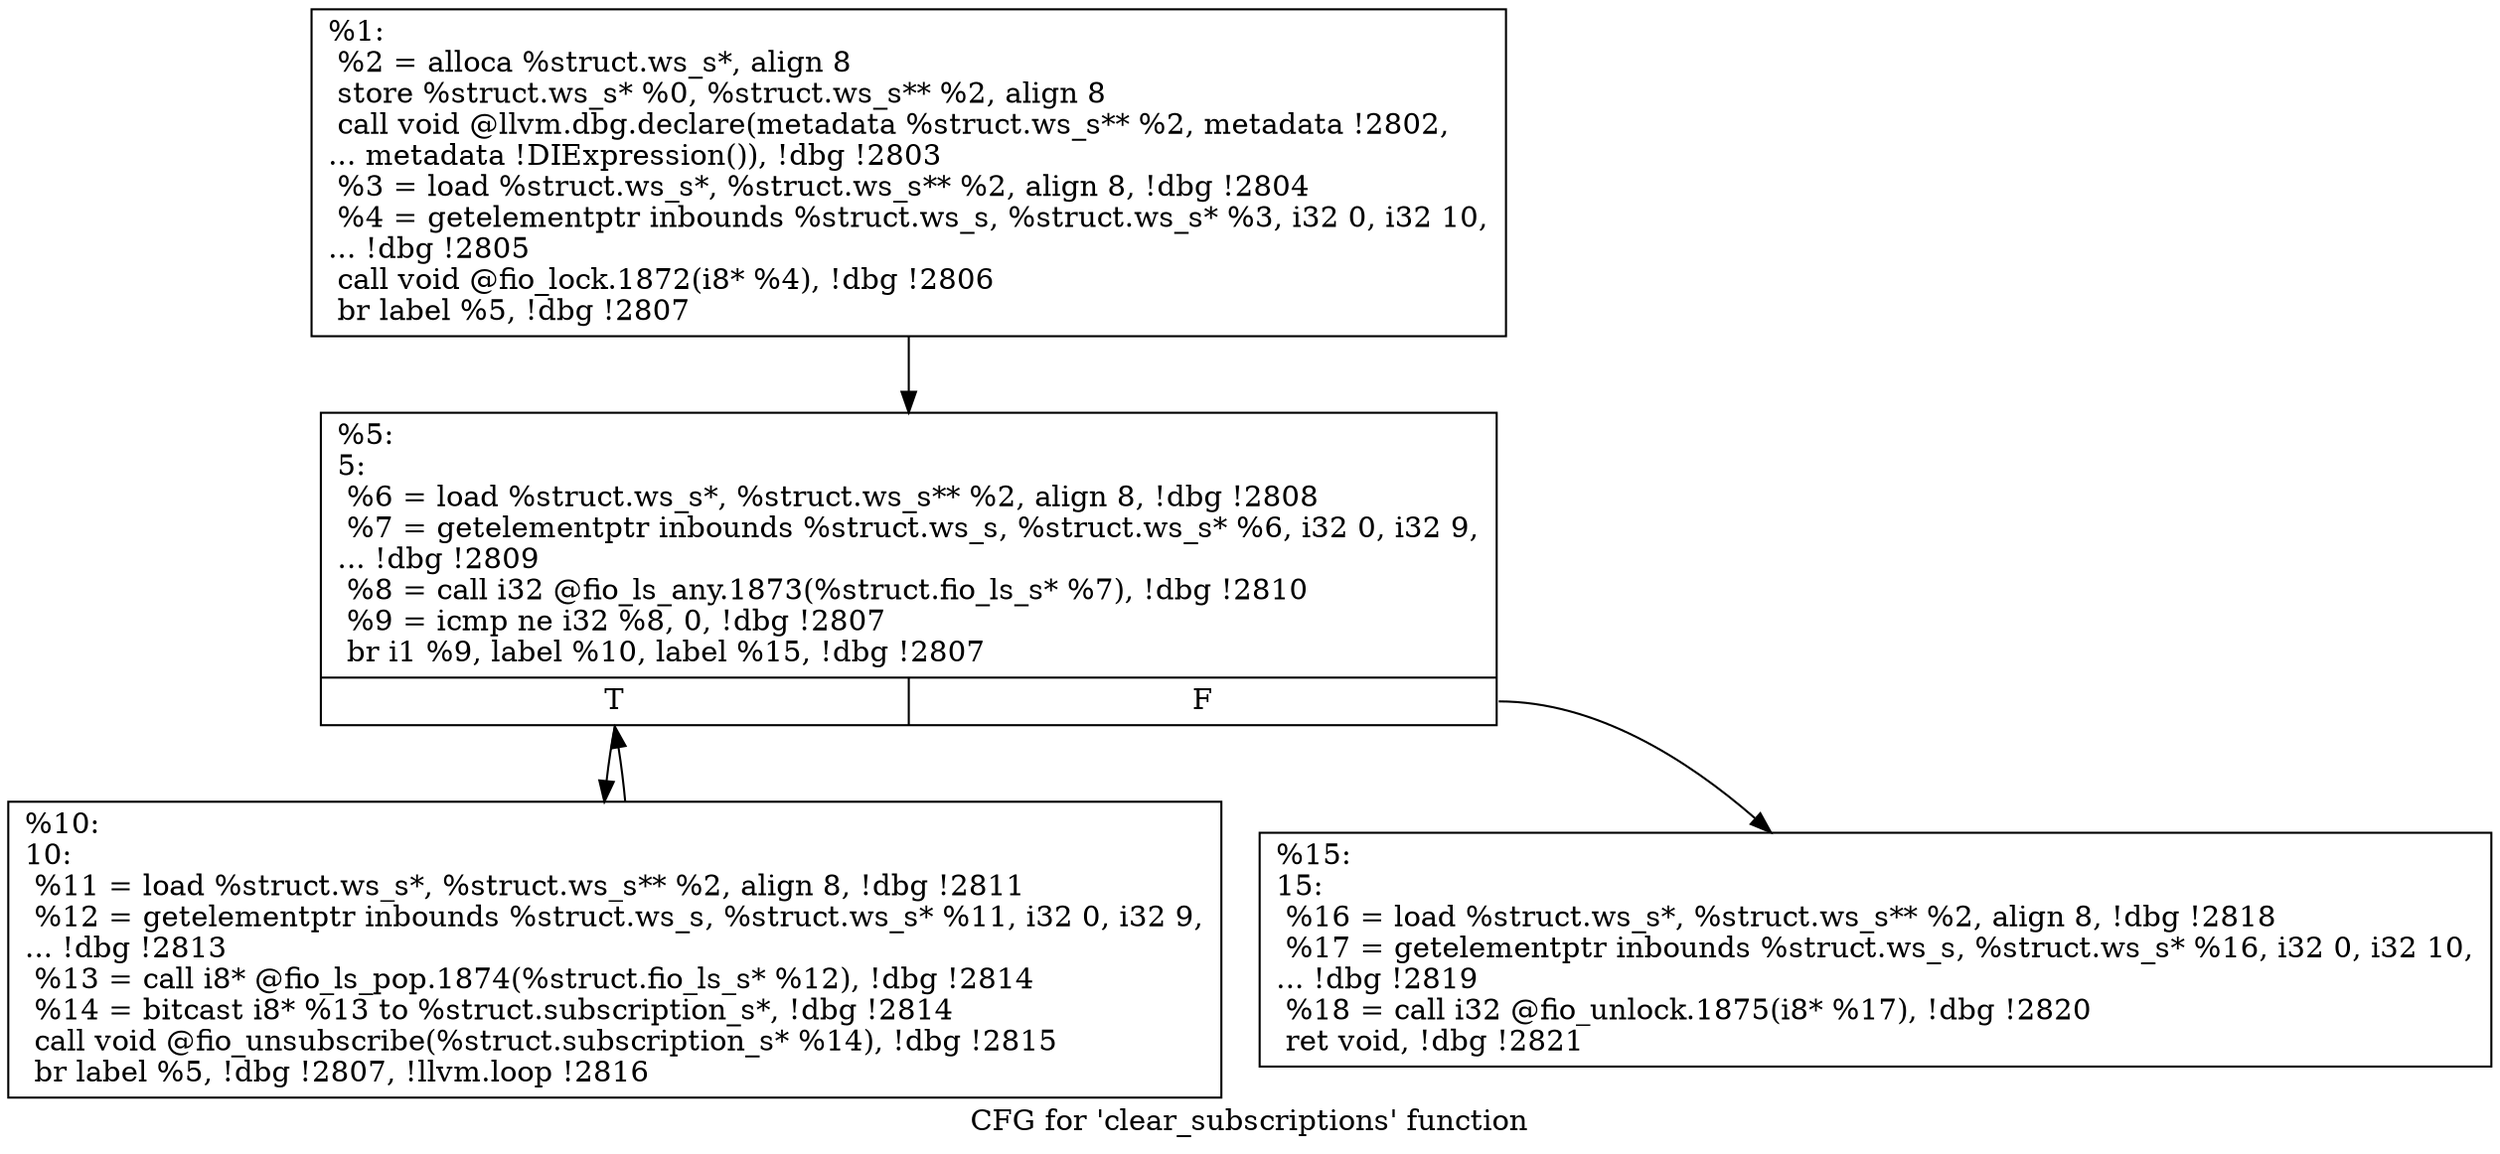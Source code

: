 digraph "CFG for 'clear_subscriptions' function" {
	label="CFG for 'clear_subscriptions' function";

	Node0x556852590920 [shape=record,label="{%1:\l  %2 = alloca %struct.ws_s*, align 8\l  store %struct.ws_s* %0, %struct.ws_s** %2, align 8\l  call void @llvm.dbg.declare(metadata %struct.ws_s** %2, metadata !2802,\l... metadata !DIExpression()), !dbg !2803\l  %3 = load %struct.ws_s*, %struct.ws_s** %2, align 8, !dbg !2804\l  %4 = getelementptr inbounds %struct.ws_s, %struct.ws_s* %3, i32 0, i32 10,\l... !dbg !2805\l  call void @fio_lock.1872(i8* %4), !dbg !2806\l  br label %5, !dbg !2807\l}"];
	Node0x556852590920 -> Node0x556852592970;
	Node0x556852592970 [shape=record,label="{%5:\l5:                                                \l  %6 = load %struct.ws_s*, %struct.ws_s** %2, align 8, !dbg !2808\l  %7 = getelementptr inbounds %struct.ws_s, %struct.ws_s* %6, i32 0, i32 9,\l... !dbg !2809\l  %8 = call i32 @fio_ls_any.1873(%struct.fio_ls_s* %7), !dbg !2810\l  %9 = icmp ne i32 %8, 0, !dbg !2807\l  br i1 %9, label %10, label %15, !dbg !2807\l|{<s0>T|<s1>F}}"];
	Node0x556852592970:s0 -> Node0x5568525929c0;
	Node0x556852592970:s1 -> Node0x556852592a10;
	Node0x5568525929c0 [shape=record,label="{%10:\l10:                                               \l  %11 = load %struct.ws_s*, %struct.ws_s** %2, align 8, !dbg !2811\l  %12 = getelementptr inbounds %struct.ws_s, %struct.ws_s* %11, i32 0, i32 9,\l... !dbg !2813\l  %13 = call i8* @fio_ls_pop.1874(%struct.fio_ls_s* %12), !dbg !2814\l  %14 = bitcast i8* %13 to %struct.subscription_s*, !dbg !2814\l  call void @fio_unsubscribe(%struct.subscription_s* %14), !dbg !2815\l  br label %5, !dbg !2807, !llvm.loop !2816\l}"];
	Node0x5568525929c0 -> Node0x556852592970;
	Node0x556852592a10 [shape=record,label="{%15:\l15:                                               \l  %16 = load %struct.ws_s*, %struct.ws_s** %2, align 8, !dbg !2818\l  %17 = getelementptr inbounds %struct.ws_s, %struct.ws_s* %16, i32 0, i32 10,\l... !dbg !2819\l  %18 = call i32 @fio_unlock.1875(i8* %17), !dbg !2820\l  ret void, !dbg !2821\l}"];
}
